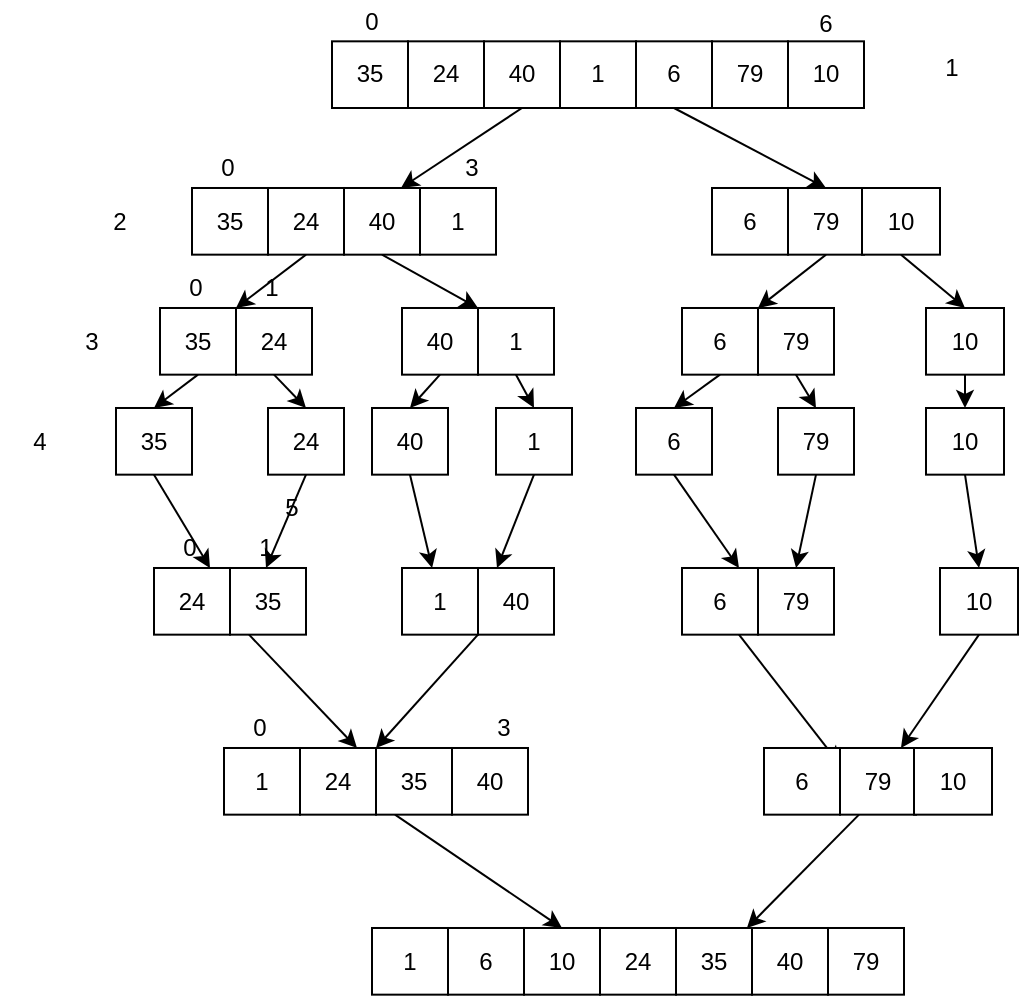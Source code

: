 <mxfile version="13.4.5" type="device"><diagram id="4tH35tSEjoko3d9BB2k-" name="Page-1"><mxGraphModel dx="637" dy="1365" grid="1" gridSize="10" guides="1" tooltips="1" connect="1" arrows="1" fold="1" page="1" pageScale="1" pageWidth="1169" pageHeight="827" math="0" shadow="0"><root><mxCell id="0"/><mxCell id="1" parent="0"/><mxCell id="9eqAvS79uOLVb-1BpKPu-14" value="" style="group" vertex="1" connectable="0" parent="1"><mxGeometry x="440" width="267" height="50" as="geometry"/></mxCell><mxCell id="9eqAvS79uOLVb-1BpKPu-1" value="" style="group" vertex="1" connectable="0" parent="9eqAvS79uOLVb-1BpKPu-14"><mxGeometry width="190" height="50" as="geometry"/></mxCell><mxCell id="9eqAvS79uOLVb-1BpKPu-2" value="35" style="rounded=0;whiteSpace=wrap;html=1;" vertex="1" parent="9eqAvS79uOLVb-1BpKPu-1"><mxGeometry y="16.667" width="38" height="33.333" as="geometry"/></mxCell><mxCell id="9eqAvS79uOLVb-1BpKPu-3" value="24" style="rounded=0;whiteSpace=wrap;html=1;" vertex="1" parent="9eqAvS79uOLVb-1BpKPu-1"><mxGeometry x="38" y="16.667" width="38" height="33.333" as="geometry"/></mxCell><mxCell id="9eqAvS79uOLVb-1BpKPu-4" value="40" style="rounded=0;whiteSpace=wrap;html=1;" vertex="1" parent="9eqAvS79uOLVb-1BpKPu-1"><mxGeometry x="76" y="16.667" width="38" height="33.333" as="geometry"/></mxCell><mxCell id="9eqAvS79uOLVb-1BpKPu-5" value="1" style="rounded=0;whiteSpace=wrap;html=1;" vertex="1" parent="9eqAvS79uOLVb-1BpKPu-1"><mxGeometry x="114" y="16.667" width="38" height="33.333" as="geometry"/></mxCell><mxCell id="9eqAvS79uOLVb-1BpKPu-6" value="6" style="rounded=0;whiteSpace=wrap;html=1;" vertex="1" parent="9eqAvS79uOLVb-1BpKPu-1"><mxGeometry x="152" y="16.667" width="38" height="33.333" as="geometry"/></mxCell><mxCell id="9eqAvS79uOLVb-1BpKPu-63" value="0" style="text;html=1;strokeColor=none;fillColor=none;align=center;verticalAlign=middle;whiteSpace=wrap;rounded=0;" vertex="1" parent="9eqAvS79uOLVb-1BpKPu-1"><mxGeometry y="-3.33" width="40" height="20" as="geometry"/></mxCell><mxCell id="9eqAvS79uOLVb-1BpKPu-12" value="79" style="rounded=0;whiteSpace=wrap;html=1;" vertex="1" parent="9eqAvS79uOLVb-1BpKPu-14"><mxGeometry x="190" y="16.667" width="38" height="33.333" as="geometry"/></mxCell><mxCell id="9eqAvS79uOLVb-1BpKPu-13" value="10" style="rounded=0;whiteSpace=wrap;html=1;" vertex="1" parent="9eqAvS79uOLVb-1BpKPu-14"><mxGeometry x="228" y="16.667" width="38" height="33.333" as="geometry"/></mxCell><mxCell id="9eqAvS79uOLVb-1BpKPu-64" value="6" style="text;html=1;strokeColor=none;fillColor=none;align=center;verticalAlign=middle;whiteSpace=wrap;rounded=0;" vertex="1" parent="9eqAvS79uOLVb-1BpKPu-14"><mxGeometry x="227" y="-2" width="40" height="20" as="geometry"/></mxCell><mxCell id="9eqAvS79uOLVb-1BpKPu-15" value="35" style="rounded=0;whiteSpace=wrap;html=1;" vertex="1" parent="1"><mxGeometry x="370" y="89.997" width="38" height="33.333" as="geometry"/></mxCell><mxCell id="9eqAvS79uOLVb-1BpKPu-35" style="edgeStyle=none;rounded=0;orthogonalLoop=1;jettySize=auto;html=1;exitX=0.5;exitY=1;exitDx=0;exitDy=0;entryX=1;entryY=0;entryDx=0;entryDy=0;" edge="1" parent="1" source="9eqAvS79uOLVb-1BpKPu-16" target="9eqAvS79uOLVb-1BpKPu-27"><mxGeometry relative="1" as="geometry"/></mxCell><mxCell id="9eqAvS79uOLVb-1BpKPu-16" value="24" style="rounded=0;whiteSpace=wrap;html=1;" vertex="1" parent="1"><mxGeometry x="408" y="89.997" width="38" height="33.333" as="geometry"/></mxCell><mxCell id="9eqAvS79uOLVb-1BpKPu-36" style="edgeStyle=none;rounded=0;orthogonalLoop=1;jettySize=auto;html=1;exitX=0.5;exitY=1;exitDx=0;exitDy=0;entryX=1;entryY=0;entryDx=0;entryDy=0;" edge="1" parent="1" source="9eqAvS79uOLVb-1BpKPu-17" target="9eqAvS79uOLVb-1BpKPu-31"><mxGeometry relative="1" as="geometry"/></mxCell><mxCell id="9eqAvS79uOLVb-1BpKPu-17" value="40" style="rounded=0;whiteSpace=wrap;html=1;" vertex="1" parent="1"><mxGeometry x="446" y="89.997" width="38" height="33.333" as="geometry"/></mxCell><mxCell id="9eqAvS79uOLVb-1BpKPu-18" value="1" style="rounded=0;whiteSpace=wrap;html=1;" vertex="1" parent="1"><mxGeometry x="484" y="89.997" width="38" height="33.333" as="geometry"/></mxCell><mxCell id="9eqAvS79uOLVb-1BpKPu-22" value="6" style="rounded=0;whiteSpace=wrap;html=1;" vertex="1" parent="1"><mxGeometry x="630" y="89.997" width="38" height="33.333" as="geometry"/></mxCell><mxCell id="9eqAvS79uOLVb-1BpKPu-42" style="edgeStyle=none;rounded=0;orthogonalLoop=1;jettySize=auto;html=1;exitX=0.5;exitY=1;exitDx=0;exitDy=0;entryX=0;entryY=0;entryDx=0;entryDy=0;" edge="1" parent="1" source="9eqAvS79uOLVb-1BpKPu-23" target="9eqAvS79uOLVb-1BpKPu-38"><mxGeometry relative="1" as="geometry"/></mxCell><mxCell id="9eqAvS79uOLVb-1BpKPu-23" value="79" style="rounded=0;whiteSpace=wrap;html=1;" vertex="1" parent="1"><mxGeometry x="668" y="89.997" width="38" height="33.333" as="geometry"/></mxCell><mxCell id="9eqAvS79uOLVb-1BpKPu-43" style="edgeStyle=none;rounded=0;orthogonalLoop=1;jettySize=auto;html=1;exitX=0.5;exitY=1;exitDx=0;exitDy=0;entryX=0.5;entryY=0;entryDx=0;entryDy=0;" edge="1" parent="1" source="9eqAvS79uOLVb-1BpKPu-24" target="9eqAvS79uOLVb-1BpKPu-40"><mxGeometry relative="1" as="geometry"/></mxCell><mxCell id="9eqAvS79uOLVb-1BpKPu-24" value="10" style="rounded=0;whiteSpace=wrap;html=1;" vertex="1" parent="1"><mxGeometry x="705" y="90" width="39" height="33.33" as="geometry"/></mxCell><mxCell id="9eqAvS79uOLVb-1BpKPu-25" style="rounded=0;orthogonalLoop=1;jettySize=auto;html=1;exitX=0.5;exitY=1;exitDx=0;exitDy=0;entryX=0.75;entryY=0;entryDx=0;entryDy=0;" edge="1" parent="1" source="9eqAvS79uOLVb-1BpKPu-4" target="9eqAvS79uOLVb-1BpKPu-17"><mxGeometry relative="1" as="geometry"/></mxCell><mxCell id="9eqAvS79uOLVb-1BpKPu-26" style="rounded=0;orthogonalLoop=1;jettySize=auto;html=1;exitX=0.5;exitY=1;exitDx=0;exitDy=0;entryX=0.5;entryY=0;entryDx=0;entryDy=0;" edge="1" parent="1" source="9eqAvS79uOLVb-1BpKPu-6" target="9eqAvS79uOLVb-1BpKPu-23"><mxGeometry relative="1" as="geometry"/></mxCell><mxCell id="9eqAvS79uOLVb-1BpKPu-46" style="edgeStyle=none;rounded=0;orthogonalLoop=1;jettySize=auto;html=1;exitX=0.5;exitY=1;exitDx=0;exitDy=0;entryX=0.5;entryY=0;entryDx=0;entryDy=0;" edge="1" parent="1" source="9eqAvS79uOLVb-1BpKPu-27" target="9eqAvS79uOLVb-1BpKPu-44"><mxGeometry relative="1" as="geometry"/></mxCell><mxCell id="9eqAvS79uOLVb-1BpKPu-27" value="35" style="rounded=0;whiteSpace=wrap;html=1;" vertex="1" parent="1"><mxGeometry x="354" y="149.997" width="38" height="33.333" as="geometry"/></mxCell><mxCell id="9eqAvS79uOLVb-1BpKPu-47" style="edgeStyle=none;rounded=0;orthogonalLoop=1;jettySize=auto;html=1;exitX=0.5;exitY=1;exitDx=0;exitDy=0;entryX=0.5;entryY=0;entryDx=0;entryDy=0;" edge="1" parent="1" source="9eqAvS79uOLVb-1BpKPu-28" target="9eqAvS79uOLVb-1BpKPu-45"><mxGeometry relative="1" as="geometry"/></mxCell><mxCell id="9eqAvS79uOLVb-1BpKPu-28" value="24" style="rounded=0;whiteSpace=wrap;html=1;" vertex="1" parent="1"><mxGeometry x="392" y="149.997" width="38" height="33.333" as="geometry"/></mxCell><mxCell id="9eqAvS79uOLVb-1BpKPu-50" style="edgeStyle=none;rounded=0;orthogonalLoop=1;jettySize=auto;html=1;exitX=0.5;exitY=1;exitDx=0;exitDy=0;entryX=0.5;entryY=0;entryDx=0;entryDy=0;" edge="1" parent="1" source="9eqAvS79uOLVb-1BpKPu-31" target="9eqAvS79uOLVb-1BpKPu-48"><mxGeometry relative="1" as="geometry"/></mxCell><mxCell id="9eqAvS79uOLVb-1BpKPu-31" value="40" style="rounded=0;whiteSpace=wrap;html=1;" vertex="1" parent="1"><mxGeometry x="475" y="149.997" width="38" height="33.333" as="geometry"/></mxCell><mxCell id="9eqAvS79uOLVb-1BpKPu-51" style="edgeStyle=none;rounded=0;orthogonalLoop=1;jettySize=auto;html=1;exitX=0.5;exitY=1;exitDx=0;exitDy=0;entryX=0.5;entryY=0;entryDx=0;entryDy=0;" edge="1" parent="1" source="9eqAvS79uOLVb-1BpKPu-32" target="9eqAvS79uOLVb-1BpKPu-49"><mxGeometry relative="1" as="geometry"/></mxCell><mxCell id="9eqAvS79uOLVb-1BpKPu-32" value="1" style="rounded=0;whiteSpace=wrap;html=1;" vertex="1" parent="1"><mxGeometry x="513" y="149.997" width="38" height="33.333" as="geometry"/></mxCell><mxCell id="9eqAvS79uOLVb-1BpKPu-54" style="edgeStyle=none;rounded=0;orthogonalLoop=1;jettySize=auto;html=1;exitX=0.5;exitY=1;exitDx=0;exitDy=0;entryX=0.5;entryY=0;entryDx=0;entryDy=0;" edge="1" parent="1" source="9eqAvS79uOLVb-1BpKPu-37" target="9eqAvS79uOLVb-1BpKPu-52"><mxGeometry relative="1" as="geometry"/></mxCell><mxCell id="9eqAvS79uOLVb-1BpKPu-37" value="6" style="rounded=0;whiteSpace=wrap;html=1;" vertex="1" parent="1"><mxGeometry x="615" y="149.997" width="38" height="33.333" as="geometry"/></mxCell><mxCell id="9eqAvS79uOLVb-1BpKPu-55" style="edgeStyle=none;rounded=0;orthogonalLoop=1;jettySize=auto;html=1;exitX=0.5;exitY=1;exitDx=0;exitDy=0;entryX=0.5;entryY=0;entryDx=0;entryDy=0;" edge="1" parent="1" source="9eqAvS79uOLVb-1BpKPu-38" target="9eqAvS79uOLVb-1BpKPu-53"><mxGeometry relative="1" as="geometry"/></mxCell><mxCell id="9eqAvS79uOLVb-1BpKPu-38" value="79" style="rounded=0;whiteSpace=wrap;html=1;" vertex="1" parent="1"><mxGeometry x="653" y="149.997" width="38" height="33.333" as="geometry"/></mxCell><mxCell id="9eqAvS79uOLVb-1BpKPu-57" style="edgeStyle=none;rounded=0;orthogonalLoop=1;jettySize=auto;html=1;exitX=0.5;exitY=1;exitDx=0;exitDy=0;entryX=0.5;entryY=0;entryDx=0;entryDy=0;" edge="1" parent="1" source="9eqAvS79uOLVb-1BpKPu-40" target="9eqAvS79uOLVb-1BpKPu-56"><mxGeometry relative="1" as="geometry"/></mxCell><mxCell id="9eqAvS79uOLVb-1BpKPu-40" value="10" style="rounded=0;whiteSpace=wrap;html=1;" vertex="1" parent="1"><mxGeometry x="737" y="150" width="39" height="33.33" as="geometry"/></mxCell><mxCell id="9eqAvS79uOLVb-1BpKPu-73" style="edgeStyle=none;rounded=0;orthogonalLoop=1;jettySize=auto;html=1;exitX=0.5;exitY=1;exitDx=0;exitDy=0;entryX=0.75;entryY=1;entryDx=0;entryDy=0;" edge="1" parent="1" source="9eqAvS79uOLVb-1BpKPu-44" target="9eqAvS79uOLVb-1BpKPu-71"><mxGeometry relative="1" as="geometry"/></mxCell><mxCell id="9eqAvS79uOLVb-1BpKPu-44" value="35" style="rounded=0;whiteSpace=wrap;html=1;" vertex="1" parent="1"><mxGeometry x="332" y="199.997" width="38" height="33.333" as="geometry"/></mxCell><mxCell id="9eqAvS79uOLVb-1BpKPu-74" style="edgeStyle=none;rounded=0;orthogonalLoop=1;jettySize=auto;html=1;exitX=0.5;exitY=1;exitDx=0;exitDy=0;entryX=0.5;entryY=1;entryDx=0;entryDy=0;" edge="1" parent="1" source="9eqAvS79uOLVb-1BpKPu-45" target="9eqAvS79uOLVb-1BpKPu-72"><mxGeometry relative="1" as="geometry"/></mxCell><mxCell id="9eqAvS79uOLVb-1BpKPu-45" value="24" style="rounded=0;whiteSpace=wrap;html=1;" vertex="1" parent="1"><mxGeometry x="408" y="199.997" width="38" height="33.333" as="geometry"/></mxCell><mxCell id="9eqAvS79uOLVb-1BpKPu-80" style="edgeStyle=none;rounded=0;orthogonalLoop=1;jettySize=auto;html=1;exitX=0.5;exitY=1;exitDx=0;exitDy=0;" edge="1" parent="1" source="9eqAvS79uOLVb-1BpKPu-48" target="9eqAvS79uOLVb-1BpKPu-75"><mxGeometry relative="1" as="geometry"/></mxCell><mxCell id="9eqAvS79uOLVb-1BpKPu-48" value="40" style="rounded=0;whiteSpace=wrap;html=1;" vertex="1" parent="1"><mxGeometry x="460" y="199.997" width="38" height="33.333" as="geometry"/></mxCell><mxCell id="9eqAvS79uOLVb-1BpKPu-81" style="edgeStyle=none;rounded=0;orthogonalLoop=1;jettySize=auto;html=1;exitX=0.5;exitY=1;exitDx=0;exitDy=0;entryX=0.25;entryY=0;entryDx=0;entryDy=0;" edge="1" parent="1" source="9eqAvS79uOLVb-1BpKPu-49" target="9eqAvS79uOLVb-1BpKPu-76"><mxGeometry relative="1" as="geometry"/></mxCell><mxCell id="9eqAvS79uOLVb-1BpKPu-49" value="1" style="rounded=0;whiteSpace=wrap;html=1;" vertex="1" parent="1"><mxGeometry x="522" y="199.997" width="38" height="33.333" as="geometry"/></mxCell><mxCell id="9eqAvS79uOLVb-1BpKPu-82" style="edgeStyle=none;rounded=0;orthogonalLoop=1;jettySize=auto;html=1;exitX=0.5;exitY=1;exitDx=0;exitDy=0;entryX=0.75;entryY=0;entryDx=0;entryDy=0;" edge="1" parent="1" source="9eqAvS79uOLVb-1BpKPu-52" target="9eqAvS79uOLVb-1BpKPu-77"><mxGeometry relative="1" as="geometry"/></mxCell><mxCell id="9eqAvS79uOLVb-1BpKPu-52" value="6" style="rounded=0;whiteSpace=wrap;html=1;" vertex="1" parent="1"><mxGeometry x="592" y="199.997" width="38" height="33.333" as="geometry"/></mxCell><mxCell id="9eqAvS79uOLVb-1BpKPu-83" style="edgeStyle=none;rounded=0;orthogonalLoop=1;jettySize=auto;html=1;exitX=0.5;exitY=1;exitDx=0;exitDy=0;entryX=0.5;entryY=0;entryDx=0;entryDy=0;" edge="1" parent="1" source="9eqAvS79uOLVb-1BpKPu-53" target="9eqAvS79uOLVb-1BpKPu-78"><mxGeometry relative="1" as="geometry"/></mxCell><mxCell id="9eqAvS79uOLVb-1BpKPu-53" value="79" style="rounded=0;whiteSpace=wrap;html=1;" vertex="1" parent="1"><mxGeometry x="663" y="199.997" width="38" height="33.333" as="geometry"/></mxCell><mxCell id="9eqAvS79uOLVb-1BpKPu-84" style="edgeStyle=none;rounded=0;orthogonalLoop=1;jettySize=auto;html=1;exitX=0.5;exitY=1;exitDx=0;exitDy=0;entryX=0.5;entryY=0;entryDx=0;entryDy=0;" edge="1" parent="1" source="9eqAvS79uOLVb-1BpKPu-56" target="9eqAvS79uOLVb-1BpKPu-79"><mxGeometry relative="1" as="geometry"/></mxCell><mxCell id="9eqAvS79uOLVb-1BpKPu-56" value="10" style="rounded=0;whiteSpace=wrap;html=1;" vertex="1" parent="1"><mxGeometry x="737" y="200" width="39" height="33.33" as="geometry"/></mxCell><mxCell id="9eqAvS79uOLVb-1BpKPu-58" value="1" style="text;html=1;strokeColor=none;fillColor=none;align=center;verticalAlign=middle;whiteSpace=wrap;rounded=0;" vertex="1" parent="1"><mxGeometry x="730" y="20" width="40" height="20" as="geometry"/></mxCell><mxCell id="9eqAvS79uOLVb-1BpKPu-59" value="2" style="text;html=1;strokeColor=none;fillColor=none;align=center;verticalAlign=middle;whiteSpace=wrap;rounded=0;" vertex="1" parent="1"><mxGeometry x="314" y="96.66" width="40" height="20" as="geometry"/></mxCell><mxCell id="9eqAvS79uOLVb-1BpKPu-60" value="3" style="text;html=1;strokeColor=none;fillColor=none;align=center;verticalAlign=middle;whiteSpace=wrap;rounded=0;" vertex="1" parent="1"><mxGeometry x="300" y="156.67" width="40" height="20" as="geometry"/></mxCell><mxCell id="9eqAvS79uOLVb-1BpKPu-61" value="4" style="text;html=1;strokeColor=none;fillColor=none;align=center;verticalAlign=middle;whiteSpace=wrap;rounded=0;" vertex="1" parent="1"><mxGeometry x="274" y="206.67" width="40" height="20" as="geometry"/></mxCell><mxCell id="9eqAvS79uOLVb-1BpKPu-62" value="5" style="text;html=1;strokeColor=none;fillColor=none;align=center;verticalAlign=middle;whiteSpace=wrap;rounded=0;" vertex="1" parent="1"><mxGeometry x="400" y="240" width="40" height="20" as="geometry"/></mxCell><mxCell id="9eqAvS79uOLVb-1BpKPu-65" value="0" style="text;html=1;strokeColor=none;fillColor=none;align=center;verticalAlign=middle;whiteSpace=wrap;rounded=0;" vertex="1" parent="1"><mxGeometry x="368" y="70" width="40" height="20" as="geometry"/></mxCell><mxCell id="9eqAvS79uOLVb-1BpKPu-66" value="3" style="text;html=1;strokeColor=none;fillColor=none;align=center;verticalAlign=middle;whiteSpace=wrap;rounded=0;" vertex="1" parent="1"><mxGeometry x="490" y="70" width="40" height="20" as="geometry"/></mxCell><mxCell id="9eqAvS79uOLVb-1BpKPu-67" value="0" style="text;html=1;strokeColor=none;fillColor=none;align=center;verticalAlign=middle;whiteSpace=wrap;rounded=0;" vertex="1" parent="1"><mxGeometry x="352" y="130" width="40" height="20" as="geometry"/></mxCell><mxCell id="9eqAvS79uOLVb-1BpKPu-68" value="1" style="text;html=1;strokeColor=none;fillColor=none;align=center;verticalAlign=middle;whiteSpace=wrap;rounded=0;" vertex="1" parent="1"><mxGeometry x="390" y="130" width="40" height="20" as="geometry"/></mxCell><mxCell id="9eqAvS79uOLVb-1BpKPu-69" value="24" style="rounded=0;whiteSpace=wrap;html=1;" vertex="1" parent="1"><mxGeometry x="351" y="279.997" width="38" height="33.333" as="geometry"/></mxCell><mxCell id="9eqAvS79uOLVb-1BpKPu-96" style="edgeStyle=none;rounded=0;orthogonalLoop=1;jettySize=auto;html=1;exitX=0.25;exitY=1;exitDx=0;exitDy=0;entryX=0.75;entryY=0;entryDx=0;entryDy=0;" edge="1" parent="1" source="9eqAvS79uOLVb-1BpKPu-70" target="9eqAvS79uOLVb-1BpKPu-86"><mxGeometry relative="1" as="geometry"/></mxCell><mxCell id="9eqAvS79uOLVb-1BpKPu-70" value="35" style="rounded=0;whiteSpace=wrap;html=1;" vertex="1" parent="1"><mxGeometry x="389" y="279.997" width="38" height="33.333" as="geometry"/></mxCell><mxCell id="9eqAvS79uOLVb-1BpKPu-71" value="0" style="text;html=1;strokeColor=none;fillColor=none;align=center;verticalAlign=middle;whiteSpace=wrap;rounded=0;" vertex="1" parent="1"><mxGeometry x="349" y="260" width="40" height="20" as="geometry"/></mxCell><mxCell id="9eqAvS79uOLVb-1BpKPu-72" value="1" style="text;html=1;strokeColor=none;fillColor=none;align=center;verticalAlign=middle;whiteSpace=wrap;rounded=0;" vertex="1" parent="1"><mxGeometry x="387" y="260" width="40" height="20" as="geometry"/></mxCell><mxCell id="9eqAvS79uOLVb-1BpKPu-97" style="edgeStyle=none;rounded=0;orthogonalLoop=1;jettySize=auto;html=1;exitX=1;exitY=1;exitDx=0;exitDy=0;entryX=0;entryY=0;entryDx=0;entryDy=0;" edge="1" parent="1" source="9eqAvS79uOLVb-1BpKPu-75" target="9eqAvS79uOLVb-1BpKPu-87"><mxGeometry relative="1" as="geometry"/></mxCell><mxCell id="9eqAvS79uOLVb-1BpKPu-75" value="1" style="rounded=0;whiteSpace=wrap;html=1;" vertex="1" parent="1"><mxGeometry x="475" y="279.997" width="38" height="33.333" as="geometry"/></mxCell><mxCell id="9eqAvS79uOLVb-1BpKPu-76" value="40" style="rounded=0;whiteSpace=wrap;html=1;" vertex="1" parent="1"><mxGeometry x="513" y="279.997" width="38" height="33.333" as="geometry"/></mxCell><mxCell id="9eqAvS79uOLVb-1BpKPu-94" style="edgeStyle=none;rounded=0;orthogonalLoop=1;jettySize=auto;html=1;exitX=0.75;exitY=1;exitDx=0;exitDy=0;entryX=1;entryY=0.25;entryDx=0;entryDy=0;" edge="1" parent="1" source="9eqAvS79uOLVb-1BpKPu-77" target="9eqAvS79uOLVb-1BpKPu-91"><mxGeometry relative="1" as="geometry"/></mxCell><mxCell id="9eqAvS79uOLVb-1BpKPu-77" value="6" style="rounded=0;whiteSpace=wrap;html=1;" vertex="1" parent="1"><mxGeometry x="615" y="279.997" width="38" height="33.333" as="geometry"/></mxCell><mxCell id="9eqAvS79uOLVb-1BpKPu-78" value="79" style="rounded=0;whiteSpace=wrap;html=1;" vertex="1" parent="1"><mxGeometry x="653" y="279.997" width="38" height="33.333" as="geometry"/></mxCell><mxCell id="9eqAvS79uOLVb-1BpKPu-95" style="edgeStyle=none;rounded=0;orthogonalLoop=1;jettySize=auto;html=1;exitX=0.5;exitY=1;exitDx=0;exitDy=0;" edge="1" parent="1" source="9eqAvS79uOLVb-1BpKPu-79" target="9eqAvS79uOLVb-1BpKPu-92"><mxGeometry relative="1" as="geometry"/></mxCell><mxCell id="9eqAvS79uOLVb-1BpKPu-79" value="10" style="rounded=0;whiteSpace=wrap;html=1;" vertex="1" parent="1"><mxGeometry x="744" y="280" width="39" height="33.33" as="geometry"/></mxCell><mxCell id="9eqAvS79uOLVb-1BpKPu-85" value="1" style="rounded=0;whiteSpace=wrap;html=1;" vertex="1" parent="1"><mxGeometry x="386" y="369.997" width="38" height="33.333" as="geometry"/></mxCell><mxCell id="9eqAvS79uOLVb-1BpKPu-86" value="24" style="rounded=0;whiteSpace=wrap;html=1;" vertex="1" parent="1"><mxGeometry x="424" y="369.997" width="38" height="33.333" as="geometry"/></mxCell><mxCell id="9eqAvS79uOLVb-1BpKPu-105" style="edgeStyle=none;rounded=0;orthogonalLoop=1;jettySize=auto;html=1;exitX=0.25;exitY=1;exitDx=0;exitDy=0;entryX=0.5;entryY=0;entryDx=0;entryDy=0;" edge="1" parent="1" source="9eqAvS79uOLVb-1BpKPu-87" target="9eqAvS79uOLVb-1BpKPu-100"><mxGeometry relative="1" as="geometry"/></mxCell><mxCell id="9eqAvS79uOLVb-1BpKPu-87" value="35" style="rounded=0;whiteSpace=wrap;html=1;" vertex="1" parent="1"><mxGeometry x="462" y="369.997" width="38" height="33.333" as="geometry"/></mxCell><mxCell id="9eqAvS79uOLVb-1BpKPu-88" value="40" style="rounded=0;whiteSpace=wrap;html=1;" vertex="1" parent="1"><mxGeometry x="500" y="369.997" width="38" height="33.333" as="geometry"/></mxCell><mxCell id="9eqAvS79uOLVb-1BpKPu-89" value="0" style="text;html=1;strokeColor=none;fillColor=none;align=center;verticalAlign=middle;whiteSpace=wrap;rounded=0;" vertex="1" parent="1"><mxGeometry x="384" y="350" width="40" height="20" as="geometry"/></mxCell><mxCell id="9eqAvS79uOLVb-1BpKPu-90" value="3" style="text;html=1;strokeColor=none;fillColor=none;align=center;verticalAlign=middle;whiteSpace=wrap;rounded=0;" vertex="1" parent="1"><mxGeometry x="506" y="350" width="40" height="20" as="geometry"/></mxCell><mxCell id="9eqAvS79uOLVb-1BpKPu-91" value="6" style="rounded=0;whiteSpace=wrap;html=1;" vertex="1" parent="1"><mxGeometry x="656" y="369.997" width="38" height="33.333" as="geometry"/></mxCell><mxCell id="9eqAvS79uOLVb-1BpKPu-106" style="edgeStyle=none;rounded=0;orthogonalLoop=1;jettySize=auto;html=1;exitX=0.25;exitY=1;exitDx=0;exitDy=0;" edge="1" parent="1" source="9eqAvS79uOLVb-1BpKPu-92" target="9eqAvS79uOLVb-1BpKPu-102"><mxGeometry relative="1" as="geometry"/></mxCell><mxCell id="9eqAvS79uOLVb-1BpKPu-92" value="79" style="rounded=0;whiteSpace=wrap;html=1;" vertex="1" parent="1"><mxGeometry x="694" y="369.997" width="38" height="33.333" as="geometry"/></mxCell><mxCell id="9eqAvS79uOLVb-1BpKPu-93" value="10" style="rounded=0;whiteSpace=wrap;html=1;" vertex="1" parent="1"><mxGeometry x="731" y="370" width="39" height="33.33" as="geometry"/></mxCell><mxCell id="9eqAvS79uOLVb-1BpKPu-98" value="1" style="rounded=0;whiteSpace=wrap;html=1;" vertex="1" parent="1"><mxGeometry x="460" y="459.997" width="38" height="33.333" as="geometry"/></mxCell><mxCell id="9eqAvS79uOLVb-1BpKPu-99" value="6" style="rounded=0;whiteSpace=wrap;html=1;" vertex="1" parent="1"><mxGeometry x="498" y="459.997" width="38" height="33.333" as="geometry"/></mxCell><mxCell id="9eqAvS79uOLVb-1BpKPu-100" value="10" style="rounded=0;whiteSpace=wrap;html=1;" vertex="1" parent="1"><mxGeometry x="536" y="459.997" width="38" height="33.333" as="geometry"/></mxCell><mxCell id="9eqAvS79uOLVb-1BpKPu-101" value="24" style="rounded=0;whiteSpace=wrap;html=1;" vertex="1" parent="1"><mxGeometry x="574" y="459.997" width="38" height="33.333" as="geometry"/></mxCell><mxCell id="9eqAvS79uOLVb-1BpKPu-102" value="35" style="rounded=0;whiteSpace=wrap;html=1;" vertex="1" parent="1"><mxGeometry x="612" y="459.997" width="38" height="33.333" as="geometry"/></mxCell><mxCell id="9eqAvS79uOLVb-1BpKPu-103" value="40" style="rounded=0;whiteSpace=wrap;html=1;" vertex="1" parent="1"><mxGeometry x="650" y="459.997" width="38" height="33.333" as="geometry"/></mxCell><mxCell id="9eqAvS79uOLVb-1BpKPu-104" value="79" style="rounded=0;whiteSpace=wrap;html=1;" vertex="1" parent="1"><mxGeometry x="688" y="459.997" width="38" height="33.333" as="geometry"/></mxCell></root></mxGraphModel></diagram></mxfile>